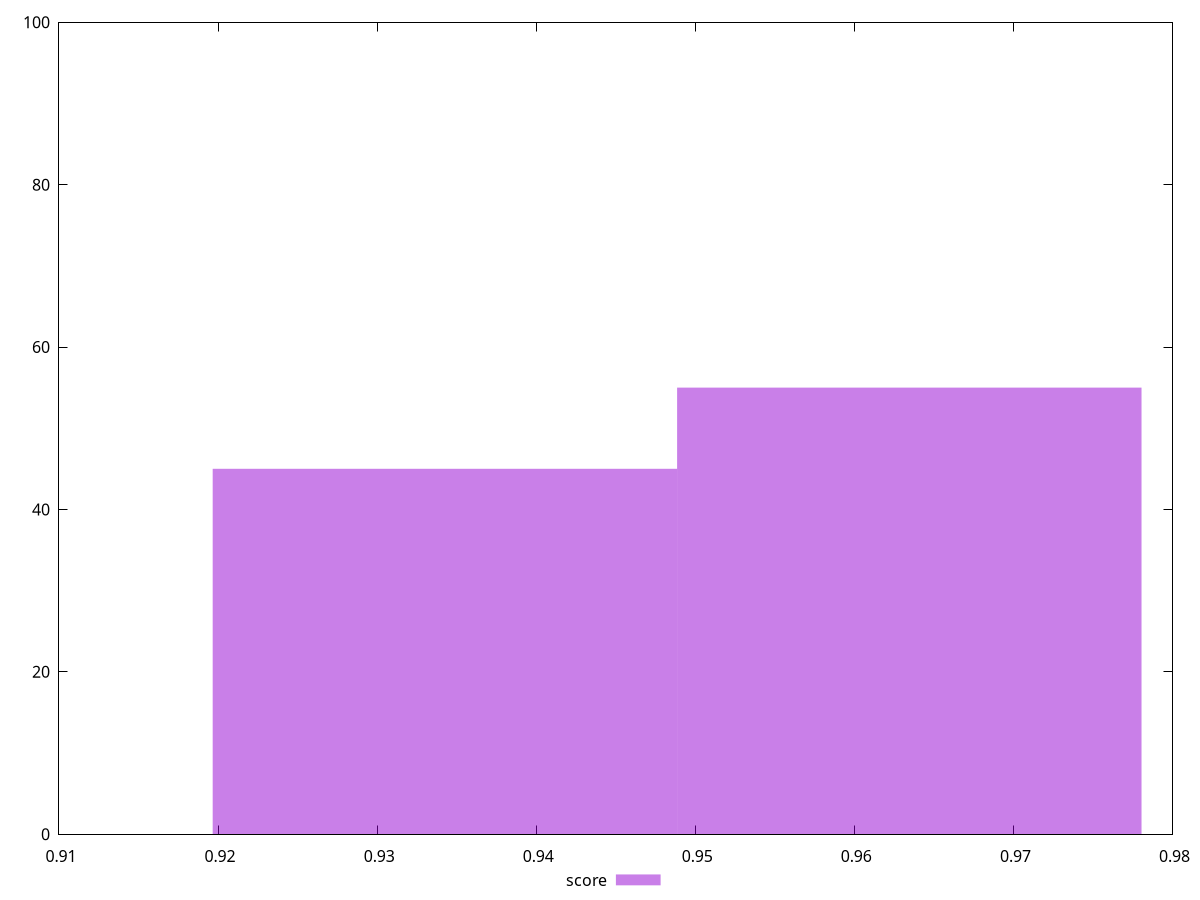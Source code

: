 reset
set terminal svg size 640, 490 enhanced background rgb 'white'
set output "report_00007_2020-12-11T15:55:29.892Z/first-contentful-paint/samples/pages+cached+noexternal/score/histogram.svg"

$score <<EOF
0.9634546570582287 55
0.9342590613897975 45
EOF

set key outside below
set boxwidth 0.029195595668431173
set yrange [0:100]
set style fill transparent solid 0.5 noborder

plot \
  $score title "score" with boxes, \


reset